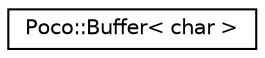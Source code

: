 digraph "Graphical Class Hierarchy"
{
 // LATEX_PDF_SIZE
  edge [fontname="Helvetica",fontsize="10",labelfontname="Helvetica",labelfontsize="10"];
  node [fontname="Helvetica",fontsize="10",shape=record];
  rankdir="LR";
  Node0 [label="Poco::Buffer\< char \>",height=0.2,width=0.4,color="black", fillcolor="white", style="filled",URL="$classPoco_1_1Buffer.html",tooltip=" "];
}

